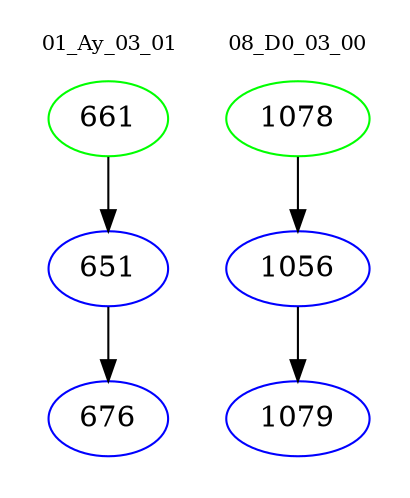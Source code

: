 digraph{
subgraph cluster_0 {
color = white
label = "01_Ay_03_01";
fontsize=10;
T0_661 [label="661", color="green"]
T0_661 -> T0_651 [color="black"]
T0_651 [label="651", color="blue"]
T0_651 -> T0_676 [color="black"]
T0_676 [label="676", color="blue"]
}
subgraph cluster_1 {
color = white
label = "08_D0_03_00";
fontsize=10;
T1_1078 [label="1078", color="green"]
T1_1078 -> T1_1056 [color="black"]
T1_1056 [label="1056", color="blue"]
T1_1056 -> T1_1079 [color="black"]
T1_1079 [label="1079", color="blue"]
}
}
